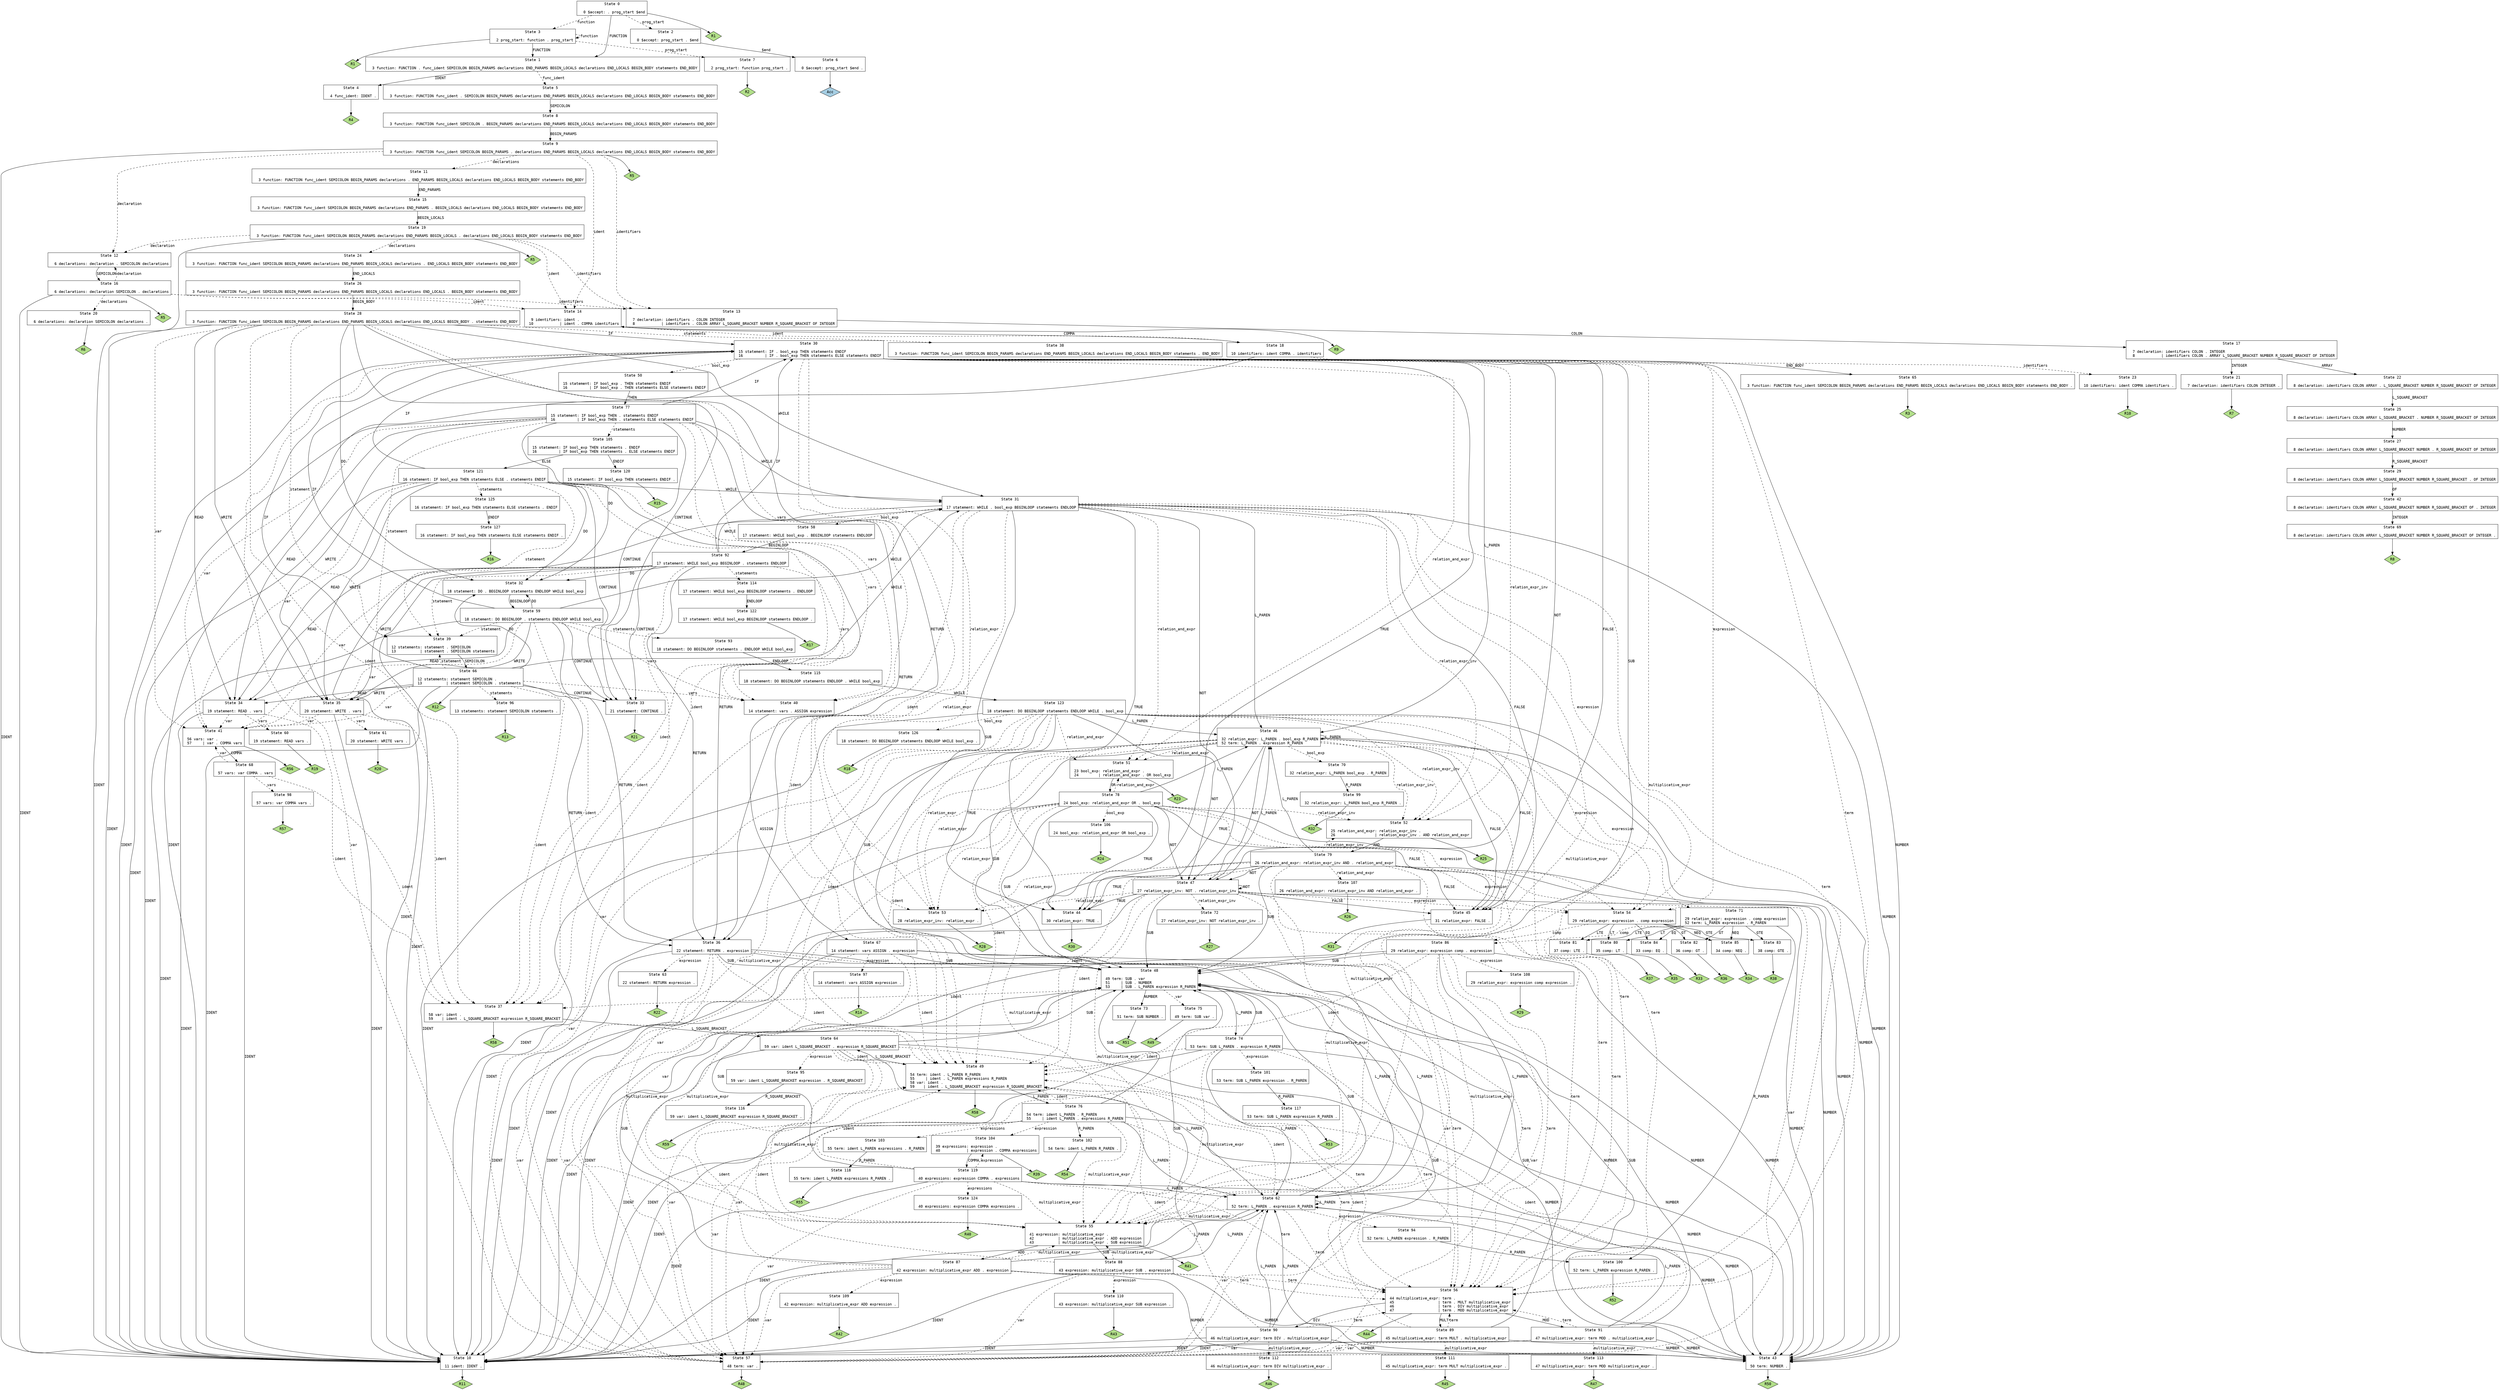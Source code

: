 // Generated by GNU Bison 3.0.4.
// Report bugs to <bug-bison@gnu.org>.
// Home page: <http://www.gnu.org/software/bison/>.

digraph "miniL.y"
{
  node [fontname = courier, shape = box, colorscheme = paired6]
  edge [fontname = courier]

  0 [label="State 0\n\l  0 $accept: . prog_start $end\l"]
  0 -> 1 [style=solid label="FUNCTION"]
  0 -> 2 [style=dashed label="prog_start"]
  0 -> 3 [style=dashed label="function"]
  0 -> "0R1" [style=solid]
 "0R1" [label="R1", fillcolor=3, shape=diamond, style=filled]
  1 [label="State 1\n\l  3 function: FUNCTION . func_ident SEMICOLON BEGIN_PARAMS declarations END_PARAMS BEGIN_LOCALS declarations END_LOCALS BEGIN_BODY statements END_BODY\l"]
  1 -> 4 [style=solid label="IDENT"]
  1 -> 5 [style=dashed label="func_ident"]
  2 [label="State 2\n\l  0 $accept: prog_start . $end\l"]
  2 -> 6 [style=solid label="$end"]
  3 [label="State 3\n\l  2 prog_start: function . prog_start\l"]
  3 -> 1 [style=solid label="FUNCTION"]
  3 -> 7 [style=dashed label="prog_start"]
  3 -> 3 [style=dashed label="function"]
  3 -> "3R1" [style=solid]
 "3R1" [label="R1", fillcolor=3, shape=diamond, style=filled]
  4 [label="State 4\n\l  4 func_ident: IDENT .\l"]
  4 -> "4R4" [style=solid]
 "4R4" [label="R4", fillcolor=3, shape=diamond, style=filled]
  5 [label="State 5\n\l  3 function: FUNCTION func_ident . SEMICOLON BEGIN_PARAMS declarations END_PARAMS BEGIN_LOCALS declarations END_LOCALS BEGIN_BODY statements END_BODY\l"]
  5 -> 8 [style=solid label="SEMICOLON"]
  6 [label="State 6\n\l  0 $accept: prog_start $end .\l"]
  6 -> "6R0" [style=solid]
 "6R0" [label="Acc", fillcolor=1, shape=diamond, style=filled]
  7 [label="State 7\n\l  2 prog_start: function prog_start .\l"]
  7 -> "7R2" [style=solid]
 "7R2" [label="R2", fillcolor=3, shape=diamond, style=filled]
  8 [label="State 8\n\l  3 function: FUNCTION func_ident SEMICOLON . BEGIN_PARAMS declarations END_PARAMS BEGIN_LOCALS declarations END_LOCALS BEGIN_BODY statements END_BODY\l"]
  8 -> 9 [style=solid label="BEGIN_PARAMS"]
  9 [label="State 9\n\l  3 function: FUNCTION func_ident SEMICOLON BEGIN_PARAMS . declarations END_PARAMS BEGIN_LOCALS declarations END_LOCALS BEGIN_BODY statements END_BODY\l"]
  9 -> 10 [style=solid label="IDENT"]
  9 -> 11 [style=dashed label="declarations"]
  9 -> 12 [style=dashed label="declaration"]
  9 -> 13 [style=dashed label="identifiers"]
  9 -> 14 [style=dashed label="ident"]
  9 -> "9R5" [style=solid]
 "9R5" [label="R5", fillcolor=3, shape=diamond, style=filled]
  10 [label="State 10\n\l 11 ident: IDENT .\l"]
  10 -> "10R11" [style=solid]
 "10R11" [label="R11", fillcolor=3, shape=diamond, style=filled]
  11 [label="State 11\n\l  3 function: FUNCTION func_ident SEMICOLON BEGIN_PARAMS declarations . END_PARAMS BEGIN_LOCALS declarations END_LOCALS BEGIN_BODY statements END_BODY\l"]
  11 -> 15 [style=solid label="END_PARAMS"]
  12 [label="State 12\n\l  6 declarations: declaration . SEMICOLON declarations\l"]
  12 -> 16 [style=solid label="SEMICOLON"]
  13 [label="State 13\n\l  7 declaration: identifiers . COLON INTEGER\l  8            | identifiers . COLON ARRAY L_SQUARE_BRACKET NUMBER R_SQUARE_BRACKET OF INTEGER\l"]
  13 -> 17 [style=solid label="COLON"]
  14 [label="State 14\n\l  9 identifiers: ident .\l 10            | ident . COMMA identifiers\l"]
  14 -> 18 [style=solid label="COMMA"]
  14 -> "14R9" [style=solid]
 "14R9" [label="R9", fillcolor=3, shape=diamond, style=filled]
  15 [label="State 15\n\l  3 function: FUNCTION func_ident SEMICOLON BEGIN_PARAMS declarations END_PARAMS . BEGIN_LOCALS declarations END_LOCALS BEGIN_BODY statements END_BODY\l"]
  15 -> 19 [style=solid label="BEGIN_LOCALS"]
  16 [label="State 16\n\l  6 declarations: declaration SEMICOLON . declarations\l"]
  16 -> 10 [style=solid label="IDENT"]
  16 -> 20 [style=dashed label="declarations"]
  16 -> 12 [style=dashed label="declaration"]
  16 -> 13 [style=dashed label="identifiers"]
  16 -> 14 [style=dashed label="ident"]
  16 -> "16R5" [style=solid]
 "16R5" [label="R5", fillcolor=3, shape=diamond, style=filled]
  17 [label="State 17\n\l  7 declaration: identifiers COLON . INTEGER\l  8            | identifiers COLON . ARRAY L_SQUARE_BRACKET NUMBER R_SQUARE_BRACKET OF INTEGER\l"]
  17 -> 21 [style=solid label="INTEGER"]
  17 -> 22 [style=solid label="ARRAY"]
  18 [label="State 18\n\l 10 identifiers: ident COMMA . identifiers\l"]
  18 -> 10 [style=solid label="IDENT"]
  18 -> 23 [style=dashed label="identifiers"]
  18 -> 14 [style=dashed label="ident"]
  19 [label="State 19\n\l  3 function: FUNCTION func_ident SEMICOLON BEGIN_PARAMS declarations END_PARAMS BEGIN_LOCALS . declarations END_LOCALS BEGIN_BODY statements END_BODY\l"]
  19 -> 10 [style=solid label="IDENT"]
  19 -> 24 [style=dashed label="declarations"]
  19 -> 12 [style=dashed label="declaration"]
  19 -> 13 [style=dashed label="identifiers"]
  19 -> 14 [style=dashed label="ident"]
  19 -> "19R5" [style=solid]
 "19R5" [label="R5", fillcolor=3, shape=diamond, style=filled]
  20 [label="State 20\n\l  6 declarations: declaration SEMICOLON declarations .\l"]
  20 -> "20R6" [style=solid]
 "20R6" [label="R6", fillcolor=3, shape=diamond, style=filled]
  21 [label="State 21\n\l  7 declaration: identifiers COLON INTEGER .\l"]
  21 -> "21R7" [style=solid]
 "21R7" [label="R7", fillcolor=3, shape=diamond, style=filled]
  22 [label="State 22\n\l  8 declaration: identifiers COLON ARRAY . L_SQUARE_BRACKET NUMBER R_SQUARE_BRACKET OF INTEGER\l"]
  22 -> 25 [style=solid label="L_SQUARE_BRACKET"]
  23 [label="State 23\n\l 10 identifiers: ident COMMA identifiers .\l"]
  23 -> "23R10" [style=solid]
 "23R10" [label="R10", fillcolor=3, shape=diamond, style=filled]
  24 [label="State 24\n\l  3 function: FUNCTION func_ident SEMICOLON BEGIN_PARAMS declarations END_PARAMS BEGIN_LOCALS declarations . END_LOCALS BEGIN_BODY statements END_BODY\l"]
  24 -> 26 [style=solid label="END_LOCALS"]
  25 [label="State 25\n\l  8 declaration: identifiers COLON ARRAY L_SQUARE_BRACKET . NUMBER R_SQUARE_BRACKET OF INTEGER\l"]
  25 -> 27 [style=solid label="NUMBER"]
  26 [label="State 26\n\l  3 function: FUNCTION func_ident SEMICOLON BEGIN_PARAMS declarations END_PARAMS BEGIN_LOCALS declarations END_LOCALS . BEGIN_BODY statements END_BODY\l"]
  26 -> 28 [style=solid label="BEGIN_BODY"]
  27 [label="State 27\n\l  8 declaration: identifiers COLON ARRAY L_SQUARE_BRACKET NUMBER . R_SQUARE_BRACKET OF INTEGER\l"]
  27 -> 29 [style=solid label="R_SQUARE_BRACKET"]
  28 [label="State 28\n\l  3 function: FUNCTION func_ident SEMICOLON BEGIN_PARAMS declarations END_PARAMS BEGIN_LOCALS declarations END_LOCALS BEGIN_BODY . statements END_BODY\l"]
  28 -> 10 [style=solid label="IDENT"]
  28 -> 30 [style=solid label="IF"]
  28 -> 31 [style=solid label="WHILE"]
  28 -> 32 [style=solid label="DO"]
  28 -> 33 [style=solid label="CONTINUE"]
  28 -> 34 [style=solid label="READ"]
  28 -> 35 [style=solid label="WRITE"]
  28 -> 36 [style=solid label="RETURN"]
  28 -> 37 [style=dashed label="ident"]
  28 -> 38 [style=dashed label="statements"]
  28 -> 39 [style=dashed label="statement"]
  28 -> 40 [style=dashed label="vars"]
  28 -> 41 [style=dashed label="var"]
  29 [label="State 29\n\l  8 declaration: identifiers COLON ARRAY L_SQUARE_BRACKET NUMBER R_SQUARE_BRACKET . OF INTEGER\l"]
  29 -> 42 [style=solid label="OF"]
  30 [label="State 30\n\l 15 statement: IF . bool_exp THEN statements ENDIF\l 16          | IF . bool_exp THEN statements ELSE statements ENDIF\l"]
  30 -> 43 [style=solid label="NUMBER"]
  30 -> 10 [style=solid label="IDENT"]
  30 -> 44 [style=solid label="TRUE"]
  30 -> 45 [style=solid label="FALSE"]
  30 -> 46 [style=solid label="L_PAREN"]
  30 -> 47 [style=solid label="NOT"]
  30 -> 48 [style=solid label="SUB"]
  30 -> 49 [style=dashed label="ident"]
  30 -> 50 [style=dashed label="bool_exp"]
  30 -> 51 [style=dashed label="relation_and_expr"]
  30 -> 52 [style=dashed label="relation_expr_inv"]
  30 -> 53 [style=dashed label="relation_expr"]
  30 -> 54 [style=dashed label="expression"]
  30 -> 55 [style=dashed label="multiplicative_expr"]
  30 -> 56 [style=dashed label="term"]
  30 -> 57 [style=dashed label="var"]
  31 [label="State 31\n\l 17 statement: WHILE . bool_exp BEGINLOOP statements ENDLOOP\l"]
  31 -> 43 [style=solid label="NUMBER"]
  31 -> 10 [style=solid label="IDENT"]
  31 -> 44 [style=solid label="TRUE"]
  31 -> 45 [style=solid label="FALSE"]
  31 -> 46 [style=solid label="L_PAREN"]
  31 -> 47 [style=solid label="NOT"]
  31 -> 48 [style=solid label="SUB"]
  31 -> 49 [style=dashed label="ident"]
  31 -> 58 [style=dashed label="bool_exp"]
  31 -> 51 [style=dashed label="relation_and_expr"]
  31 -> 52 [style=dashed label="relation_expr_inv"]
  31 -> 53 [style=dashed label="relation_expr"]
  31 -> 54 [style=dashed label="expression"]
  31 -> 55 [style=dashed label="multiplicative_expr"]
  31 -> 56 [style=dashed label="term"]
  31 -> 57 [style=dashed label="var"]
  32 [label="State 32\n\l 18 statement: DO . BEGINLOOP statements ENDLOOP WHILE bool_exp\l"]
  32 -> 59 [style=solid label="BEGINLOOP"]
  33 [label="State 33\n\l 21 statement: CONTINUE .\l"]
  33 -> "33R21" [style=solid]
 "33R21" [label="R21", fillcolor=3, shape=diamond, style=filled]
  34 [label="State 34\n\l 19 statement: READ . vars\l"]
  34 -> 10 [style=solid label="IDENT"]
  34 -> 37 [style=dashed label="ident"]
  34 -> 60 [style=dashed label="vars"]
  34 -> 41 [style=dashed label="var"]
  35 [label="State 35\n\l 20 statement: WRITE . vars\l"]
  35 -> 10 [style=solid label="IDENT"]
  35 -> 37 [style=dashed label="ident"]
  35 -> 61 [style=dashed label="vars"]
  35 -> 41 [style=dashed label="var"]
  36 [label="State 36\n\l 22 statement: RETURN . expression\l"]
  36 -> 43 [style=solid label="NUMBER"]
  36 -> 10 [style=solid label="IDENT"]
  36 -> 62 [style=solid label="L_PAREN"]
  36 -> 48 [style=solid label="SUB"]
  36 -> 49 [style=dashed label="ident"]
  36 -> 63 [style=dashed label="expression"]
  36 -> 55 [style=dashed label="multiplicative_expr"]
  36 -> 56 [style=dashed label="term"]
  36 -> 57 [style=dashed label="var"]
  37 [label="State 37\n\l 58 var: ident .\l 59    | ident . L_SQUARE_BRACKET expression R_SQUARE_BRACKET\l"]
  37 -> 64 [style=solid label="L_SQUARE_BRACKET"]
  37 -> "37R58" [style=solid]
 "37R58" [label="R58", fillcolor=3, shape=diamond, style=filled]
  38 [label="State 38\n\l  3 function: FUNCTION func_ident SEMICOLON BEGIN_PARAMS declarations END_PARAMS BEGIN_LOCALS declarations END_LOCALS BEGIN_BODY statements . END_BODY\l"]
  38 -> 65 [style=solid label="END_BODY"]
  39 [label="State 39\n\l 12 statements: statement . SEMICOLON\l 13           | statement . SEMICOLON statements\l"]
  39 -> 66 [style=solid label="SEMICOLON"]
  40 [label="State 40\n\l 14 statement: vars . ASSIGN expression\l"]
  40 -> 67 [style=solid label="ASSIGN"]
  41 [label="State 41\n\l 56 vars: var .\l 57     | var . COMMA vars\l"]
  41 -> 68 [style=solid label="COMMA"]
  41 -> "41R56" [style=solid]
 "41R56" [label="R56", fillcolor=3, shape=diamond, style=filled]
  42 [label="State 42\n\l  8 declaration: identifiers COLON ARRAY L_SQUARE_BRACKET NUMBER R_SQUARE_BRACKET OF . INTEGER\l"]
  42 -> 69 [style=solid label="INTEGER"]
  43 [label="State 43\n\l 50 term: NUMBER .\l"]
  43 -> "43R50" [style=solid]
 "43R50" [label="R50", fillcolor=3, shape=diamond, style=filled]
  44 [label="State 44\n\l 30 relation_expr: TRUE .\l"]
  44 -> "44R30" [style=solid]
 "44R30" [label="R30", fillcolor=3, shape=diamond, style=filled]
  45 [label="State 45\n\l 31 relation_expr: FALSE .\l"]
  45 -> "45R31" [style=solid]
 "45R31" [label="R31", fillcolor=3, shape=diamond, style=filled]
  46 [label="State 46\n\l 32 relation_expr: L_PAREN . bool_exp R_PAREN\l 52 term: L_PAREN . expression R_PAREN\l"]
  46 -> 43 [style=solid label="NUMBER"]
  46 -> 10 [style=solid label="IDENT"]
  46 -> 44 [style=solid label="TRUE"]
  46 -> 45 [style=solid label="FALSE"]
  46 -> 46 [style=solid label="L_PAREN"]
  46 -> 47 [style=solid label="NOT"]
  46 -> 48 [style=solid label="SUB"]
  46 -> 49 [style=dashed label="ident"]
  46 -> 70 [style=dashed label="bool_exp"]
  46 -> 51 [style=dashed label="relation_and_expr"]
  46 -> 52 [style=dashed label="relation_expr_inv"]
  46 -> 53 [style=dashed label="relation_expr"]
  46 -> 71 [style=dashed label="expression"]
  46 -> 55 [style=dashed label="multiplicative_expr"]
  46 -> 56 [style=dashed label="term"]
  46 -> 57 [style=dashed label="var"]
  47 [label="State 47\n\l 27 relation_expr_inv: NOT . relation_expr_inv\l"]
  47 -> 43 [style=solid label="NUMBER"]
  47 -> 10 [style=solid label="IDENT"]
  47 -> 44 [style=solid label="TRUE"]
  47 -> 45 [style=solid label="FALSE"]
  47 -> 46 [style=solid label="L_PAREN"]
  47 -> 47 [style=solid label="NOT"]
  47 -> 48 [style=solid label="SUB"]
  47 -> 49 [style=dashed label="ident"]
  47 -> 72 [style=dashed label="relation_expr_inv"]
  47 -> 53 [style=dashed label="relation_expr"]
  47 -> 54 [style=dashed label="expression"]
  47 -> 55 [style=dashed label="multiplicative_expr"]
  47 -> 56 [style=dashed label="term"]
  47 -> 57 [style=dashed label="var"]
  48 [label="State 48\n\l 49 term: SUB . var\l 51     | SUB . NUMBER\l 53     | SUB . L_PAREN expression R_PAREN\l"]
  48 -> 73 [style=solid label="NUMBER"]
  48 -> 10 [style=solid label="IDENT"]
  48 -> 74 [style=solid label="L_PAREN"]
  48 -> 37 [style=dashed label="ident"]
  48 -> 75 [style=dashed label="var"]
  49 [label="State 49\n\l 54 term: ident . L_PAREN R_PAREN\l 55     | ident . L_PAREN expressions R_PAREN\l 58 var: ident .\l 59    | ident . L_SQUARE_BRACKET expression R_SQUARE_BRACKET\l"]
  49 -> 76 [style=solid label="L_PAREN"]
  49 -> 64 [style=solid label="L_SQUARE_BRACKET"]
  49 -> "49R58" [style=solid]
 "49R58" [label="R58", fillcolor=3, shape=diamond, style=filled]
  50 [label="State 50\n\l 15 statement: IF bool_exp . THEN statements ENDIF\l 16          | IF bool_exp . THEN statements ELSE statements ENDIF\l"]
  50 -> 77 [style=solid label="THEN"]
  51 [label="State 51\n\l 23 bool_exp: relation_and_expr .\l 24         | relation_and_expr . OR bool_exp\l"]
  51 -> 78 [style=solid label="OR"]
  51 -> "51R23" [style=solid]
 "51R23" [label="R23", fillcolor=3, shape=diamond, style=filled]
  52 [label="State 52\n\l 25 relation_and_expr: relation_expr_inv .\l 26                  | relation_expr_inv . AND relation_and_expr\l"]
  52 -> 79 [style=solid label="AND"]
  52 -> "52R25" [style=solid]
 "52R25" [label="R25", fillcolor=3, shape=diamond, style=filled]
  53 [label="State 53\n\l 28 relation_expr_inv: relation_expr .\l"]
  53 -> "53R28" [style=solid]
 "53R28" [label="R28", fillcolor=3, shape=diamond, style=filled]
  54 [label="State 54\n\l 29 relation_expr: expression . comp expression\l"]
  54 -> 80 [style=solid label="LT"]
  54 -> 81 [style=solid label="LTE"]
  54 -> 82 [style=solid label="GT"]
  54 -> 83 [style=solid label="GTE"]
  54 -> 84 [style=solid label="EQ"]
  54 -> 85 [style=solid label="NEQ"]
  54 -> 86 [style=dashed label="comp"]
  55 [label="State 55\n\l 41 expression: multiplicative_expr .\l 42           | multiplicative_expr . ADD expression\l 43           | multiplicative_expr . SUB expression\l"]
  55 -> 87 [style=solid label="ADD"]
  55 -> 88 [style=solid label="SUB"]
  55 -> "55R41" [style=solid]
 "55R41" [label="R41", fillcolor=3, shape=diamond, style=filled]
  56 [label="State 56\n\l 44 multiplicative_expr: term .\l 45                    | term . MULT multiplicative_expr\l 46                    | term . DIV multiplicative_expr\l 47                    | term . MOD multiplicative_expr\l"]
  56 -> 89 [style=solid label="MULT"]
  56 -> 90 [style=solid label="DIV"]
  56 -> 91 [style=solid label="MOD"]
  56 -> "56R44" [style=solid]
 "56R44" [label="R44", fillcolor=3, shape=diamond, style=filled]
  57 [label="State 57\n\l 48 term: var .\l"]
  57 -> "57R48" [style=solid]
 "57R48" [label="R48", fillcolor=3, shape=diamond, style=filled]
  58 [label="State 58\n\l 17 statement: WHILE bool_exp . BEGINLOOP statements ENDLOOP\l"]
  58 -> 92 [style=solid label="BEGINLOOP"]
  59 [label="State 59\n\l 18 statement: DO BEGINLOOP . statements ENDLOOP WHILE bool_exp\l"]
  59 -> 10 [style=solid label="IDENT"]
  59 -> 30 [style=solid label="IF"]
  59 -> 31 [style=solid label="WHILE"]
  59 -> 32 [style=solid label="DO"]
  59 -> 33 [style=solid label="CONTINUE"]
  59 -> 34 [style=solid label="READ"]
  59 -> 35 [style=solid label="WRITE"]
  59 -> 36 [style=solid label="RETURN"]
  59 -> 37 [style=dashed label="ident"]
  59 -> 93 [style=dashed label="statements"]
  59 -> 39 [style=dashed label="statement"]
  59 -> 40 [style=dashed label="vars"]
  59 -> 41 [style=dashed label="var"]
  60 [label="State 60\n\l 19 statement: READ vars .\l"]
  60 -> "60R19" [style=solid]
 "60R19" [label="R19", fillcolor=3, shape=diamond, style=filled]
  61 [label="State 61\n\l 20 statement: WRITE vars .\l"]
  61 -> "61R20" [style=solid]
 "61R20" [label="R20", fillcolor=3, shape=diamond, style=filled]
  62 [label="State 62\n\l 52 term: L_PAREN . expression R_PAREN\l"]
  62 -> 43 [style=solid label="NUMBER"]
  62 -> 10 [style=solid label="IDENT"]
  62 -> 62 [style=solid label="L_PAREN"]
  62 -> 48 [style=solid label="SUB"]
  62 -> 49 [style=dashed label="ident"]
  62 -> 94 [style=dashed label="expression"]
  62 -> 55 [style=dashed label="multiplicative_expr"]
  62 -> 56 [style=dashed label="term"]
  62 -> 57 [style=dashed label="var"]
  63 [label="State 63\n\l 22 statement: RETURN expression .\l"]
  63 -> "63R22" [style=solid]
 "63R22" [label="R22", fillcolor=3, shape=diamond, style=filled]
  64 [label="State 64\n\l 59 var: ident L_SQUARE_BRACKET . expression R_SQUARE_BRACKET\l"]
  64 -> 43 [style=solid label="NUMBER"]
  64 -> 10 [style=solid label="IDENT"]
  64 -> 62 [style=solid label="L_PAREN"]
  64 -> 48 [style=solid label="SUB"]
  64 -> 49 [style=dashed label="ident"]
  64 -> 95 [style=dashed label="expression"]
  64 -> 55 [style=dashed label="multiplicative_expr"]
  64 -> 56 [style=dashed label="term"]
  64 -> 57 [style=dashed label="var"]
  65 [label="State 65\n\l  3 function: FUNCTION func_ident SEMICOLON BEGIN_PARAMS declarations END_PARAMS BEGIN_LOCALS declarations END_LOCALS BEGIN_BODY statements END_BODY .\l"]
  65 -> "65R3" [style=solid]
 "65R3" [label="R3", fillcolor=3, shape=diamond, style=filled]
  66 [label="State 66\n\l 12 statements: statement SEMICOLON .\l 13           | statement SEMICOLON . statements\l"]
  66 -> 10 [style=solid label="IDENT"]
  66 -> 30 [style=solid label="IF"]
  66 -> 31 [style=solid label="WHILE"]
  66 -> 32 [style=solid label="DO"]
  66 -> 33 [style=solid label="CONTINUE"]
  66 -> 34 [style=solid label="READ"]
  66 -> 35 [style=solid label="WRITE"]
  66 -> 36 [style=solid label="RETURN"]
  66 -> 37 [style=dashed label="ident"]
  66 -> 96 [style=dashed label="statements"]
  66 -> 39 [style=dashed label="statement"]
  66 -> 40 [style=dashed label="vars"]
  66 -> 41 [style=dashed label="var"]
  66 -> "66R12" [style=solid]
 "66R12" [label="R12", fillcolor=3, shape=diamond, style=filled]
  67 [label="State 67\n\l 14 statement: vars ASSIGN . expression\l"]
  67 -> 43 [style=solid label="NUMBER"]
  67 -> 10 [style=solid label="IDENT"]
  67 -> 62 [style=solid label="L_PAREN"]
  67 -> 48 [style=solid label="SUB"]
  67 -> 49 [style=dashed label="ident"]
  67 -> 97 [style=dashed label="expression"]
  67 -> 55 [style=dashed label="multiplicative_expr"]
  67 -> 56 [style=dashed label="term"]
  67 -> 57 [style=dashed label="var"]
  68 [label="State 68\n\l 57 vars: var COMMA . vars\l"]
  68 -> 10 [style=solid label="IDENT"]
  68 -> 37 [style=dashed label="ident"]
  68 -> 98 [style=dashed label="vars"]
  68 -> 41 [style=dashed label="var"]
  69 [label="State 69\n\l  8 declaration: identifiers COLON ARRAY L_SQUARE_BRACKET NUMBER R_SQUARE_BRACKET OF INTEGER .\l"]
  69 -> "69R8" [style=solid]
 "69R8" [label="R8", fillcolor=3, shape=diamond, style=filled]
  70 [label="State 70\n\l 32 relation_expr: L_PAREN bool_exp . R_PAREN\l"]
  70 -> 99 [style=solid label="R_PAREN"]
  71 [label="State 71\n\l 29 relation_expr: expression . comp expression\l 52 term: L_PAREN expression . R_PAREN\l"]
  71 -> 100 [style=solid label="R_PAREN"]
  71 -> 80 [style=solid label="LT"]
  71 -> 81 [style=solid label="LTE"]
  71 -> 82 [style=solid label="GT"]
  71 -> 83 [style=solid label="GTE"]
  71 -> 84 [style=solid label="EQ"]
  71 -> 85 [style=solid label="NEQ"]
  71 -> 86 [style=dashed label="comp"]
  72 [label="State 72\n\l 27 relation_expr_inv: NOT relation_expr_inv .\l"]
  72 -> "72R27" [style=solid]
 "72R27" [label="R27", fillcolor=3, shape=diamond, style=filled]
  73 [label="State 73\n\l 51 term: SUB NUMBER .\l"]
  73 -> "73R51" [style=solid]
 "73R51" [label="R51", fillcolor=3, shape=diamond, style=filled]
  74 [label="State 74\n\l 53 term: SUB L_PAREN . expression R_PAREN\l"]
  74 -> 43 [style=solid label="NUMBER"]
  74 -> 10 [style=solid label="IDENT"]
  74 -> 62 [style=solid label="L_PAREN"]
  74 -> 48 [style=solid label="SUB"]
  74 -> 49 [style=dashed label="ident"]
  74 -> 101 [style=dashed label="expression"]
  74 -> 55 [style=dashed label="multiplicative_expr"]
  74 -> 56 [style=dashed label="term"]
  74 -> 57 [style=dashed label="var"]
  75 [label="State 75\n\l 49 term: SUB var .\l"]
  75 -> "75R49" [style=solid]
 "75R49" [label="R49", fillcolor=3, shape=diamond, style=filled]
  76 [label="State 76\n\l 54 term: ident L_PAREN . R_PAREN\l 55     | ident L_PAREN . expressions R_PAREN\l"]
  76 -> 43 [style=solid label="NUMBER"]
  76 -> 10 [style=solid label="IDENT"]
  76 -> 62 [style=solid label="L_PAREN"]
  76 -> 102 [style=solid label="R_PAREN"]
  76 -> 48 [style=solid label="SUB"]
  76 -> 49 [style=dashed label="ident"]
  76 -> 103 [style=dashed label="expressions"]
  76 -> 104 [style=dashed label="expression"]
  76 -> 55 [style=dashed label="multiplicative_expr"]
  76 -> 56 [style=dashed label="term"]
  76 -> 57 [style=dashed label="var"]
  77 [label="State 77\n\l 15 statement: IF bool_exp THEN . statements ENDIF\l 16          | IF bool_exp THEN . statements ELSE statements ENDIF\l"]
  77 -> 10 [style=solid label="IDENT"]
  77 -> 30 [style=solid label="IF"]
  77 -> 31 [style=solid label="WHILE"]
  77 -> 32 [style=solid label="DO"]
  77 -> 33 [style=solid label="CONTINUE"]
  77 -> 34 [style=solid label="READ"]
  77 -> 35 [style=solid label="WRITE"]
  77 -> 36 [style=solid label="RETURN"]
  77 -> 37 [style=dashed label="ident"]
  77 -> 105 [style=dashed label="statements"]
  77 -> 39 [style=dashed label="statement"]
  77 -> 40 [style=dashed label="vars"]
  77 -> 41 [style=dashed label="var"]
  78 [label="State 78\n\l 24 bool_exp: relation_and_expr OR . bool_exp\l"]
  78 -> 43 [style=solid label="NUMBER"]
  78 -> 10 [style=solid label="IDENT"]
  78 -> 44 [style=solid label="TRUE"]
  78 -> 45 [style=solid label="FALSE"]
  78 -> 46 [style=solid label="L_PAREN"]
  78 -> 47 [style=solid label="NOT"]
  78 -> 48 [style=solid label="SUB"]
  78 -> 49 [style=dashed label="ident"]
  78 -> 106 [style=dashed label="bool_exp"]
  78 -> 51 [style=dashed label="relation_and_expr"]
  78 -> 52 [style=dashed label="relation_expr_inv"]
  78 -> 53 [style=dashed label="relation_expr"]
  78 -> 54 [style=dashed label="expression"]
  78 -> 55 [style=dashed label="multiplicative_expr"]
  78 -> 56 [style=dashed label="term"]
  78 -> 57 [style=dashed label="var"]
  79 [label="State 79\n\l 26 relation_and_expr: relation_expr_inv AND . relation_and_expr\l"]
  79 -> 43 [style=solid label="NUMBER"]
  79 -> 10 [style=solid label="IDENT"]
  79 -> 44 [style=solid label="TRUE"]
  79 -> 45 [style=solid label="FALSE"]
  79 -> 46 [style=solid label="L_PAREN"]
  79 -> 47 [style=solid label="NOT"]
  79 -> 48 [style=solid label="SUB"]
  79 -> 49 [style=dashed label="ident"]
  79 -> 107 [style=dashed label="relation_and_expr"]
  79 -> 52 [style=dashed label="relation_expr_inv"]
  79 -> 53 [style=dashed label="relation_expr"]
  79 -> 54 [style=dashed label="expression"]
  79 -> 55 [style=dashed label="multiplicative_expr"]
  79 -> 56 [style=dashed label="term"]
  79 -> 57 [style=dashed label="var"]
  80 [label="State 80\n\l 35 comp: LT .\l"]
  80 -> "80R35" [style=solid]
 "80R35" [label="R35", fillcolor=3, shape=diamond, style=filled]
  81 [label="State 81\n\l 37 comp: LTE .\l"]
  81 -> "81R37" [style=solid]
 "81R37" [label="R37", fillcolor=3, shape=diamond, style=filled]
  82 [label="State 82\n\l 36 comp: GT .\l"]
  82 -> "82R36" [style=solid]
 "82R36" [label="R36", fillcolor=3, shape=diamond, style=filled]
  83 [label="State 83\n\l 38 comp: GTE .\l"]
  83 -> "83R38" [style=solid]
 "83R38" [label="R38", fillcolor=3, shape=diamond, style=filled]
  84 [label="State 84\n\l 33 comp: EQ .\l"]
  84 -> "84R33" [style=solid]
 "84R33" [label="R33", fillcolor=3, shape=diamond, style=filled]
  85 [label="State 85\n\l 34 comp: NEQ .\l"]
  85 -> "85R34" [style=solid]
 "85R34" [label="R34", fillcolor=3, shape=diamond, style=filled]
  86 [label="State 86\n\l 29 relation_expr: expression comp . expression\l"]
  86 -> 43 [style=solid label="NUMBER"]
  86 -> 10 [style=solid label="IDENT"]
  86 -> 62 [style=solid label="L_PAREN"]
  86 -> 48 [style=solid label="SUB"]
  86 -> 49 [style=dashed label="ident"]
  86 -> 108 [style=dashed label="expression"]
  86 -> 55 [style=dashed label="multiplicative_expr"]
  86 -> 56 [style=dashed label="term"]
  86 -> 57 [style=dashed label="var"]
  87 [label="State 87\n\l 42 expression: multiplicative_expr ADD . expression\l"]
  87 -> 43 [style=solid label="NUMBER"]
  87 -> 10 [style=solid label="IDENT"]
  87 -> 62 [style=solid label="L_PAREN"]
  87 -> 48 [style=solid label="SUB"]
  87 -> 49 [style=dashed label="ident"]
  87 -> 109 [style=dashed label="expression"]
  87 -> 55 [style=dashed label="multiplicative_expr"]
  87 -> 56 [style=dashed label="term"]
  87 -> 57 [style=dashed label="var"]
  88 [label="State 88\n\l 43 expression: multiplicative_expr SUB . expression\l"]
  88 -> 43 [style=solid label="NUMBER"]
  88 -> 10 [style=solid label="IDENT"]
  88 -> 62 [style=solid label="L_PAREN"]
  88 -> 48 [style=solid label="SUB"]
  88 -> 49 [style=dashed label="ident"]
  88 -> 110 [style=dashed label="expression"]
  88 -> 55 [style=dashed label="multiplicative_expr"]
  88 -> 56 [style=dashed label="term"]
  88 -> 57 [style=dashed label="var"]
  89 [label="State 89\n\l 45 multiplicative_expr: term MULT . multiplicative_expr\l"]
  89 -> 43 [style=solid label="NUMBER"]
  89 -> 10 [style=solid label="IDENT"]
  89 -> 62 [style=solid label="L_PAREN"]
  89 -> 48 [style=solid label="SUB"]
  89 -> 49 [style=dashed label="ident"]
  89 -> 111 [style=dashed label="multiplicative_expr"]
  89 -> 56 [style=dashed label="term"]
  89 -> 57 [style=dashed label="var"]
  90 [label="State 90\n\l 46 multiplicative_expr: term DIV . multiplicative_expr\l"]
  90 -> 43 [style=solid label="NUMBER"]
  90 -> 10 [style=solid label="IDENT"]
  90 -> 62 [style=solid label="L_PAREN"]
  90 -> 48 [style=solid label="SUB"]
  90 -> 49 [style=dashed label="ident"]
  90 -> 112 [style=dashed label="multiplicative_expr"]
  90 -> 56 [style=dashed label="term"]
  90 -> 57 [style=dashed label="var"]
  91 [label="State 91\n\l 47 multiplicative_expr: term MOD . multiplicative_expr\l"]
  91 -> 43 [style=solid label="NUMBER"]
  91 -> 10 [style=solid label="IDENT"]
  91 -> 62 [style=solid label="L_PAREN"]
  91 -> 48 [style=solid label="SUB"]
  91 -> 49 [style=dashed label="ident"]
  91 -> 113 [style=dashed label="multiplicative_expr"]
  91 -> 56 [style=dashed label="term"]
  91 -> 57 [style=dashed label="var"]
  92 [label="State 92\n\l 17 statement: WHILE bool_exp BEGINLOOP . statements ENDLOOP\l"]
  92 -> 10 [style=solid label="IDENT"]
  92 -> 30 [style=solid label="IF"]
  92 -> 31 [style=solid label="WHILE"]
  92 -> 32 [style=solid label="DO"]
  92 -> 33 [style=solid label="CONTINUE"]
  92 -> 34 [style=solid label="READ"]
  92 -> 35 [style=solid label="WRITE"]
  92 -> 36 [style=solid label="RETURN"]
  92 -> 37 [style=dashed label="ident"]
  92 -> 114 [style=dashed label="statements"]
  92 -> 39 [style=dashed label="statement"]
  92 -> 40 [style=dashed label="vars"]
  92 -> 41 [style=dashed label="var"]
  93 [label="State 93\n\l 18 statement: DO BEGINLOOP statements . ENDLOOP WHILE bool_exp\l"]
  93 -> 115 [style=solid label="ENDLOOP"]
  94 [label="State 94\n\l 52 term: L_PAREN expression . R_PAREN\l"]
  94 -> 100 [style=solid label="R_PAREN"]
  95 [label="State 95\n\l 59 var: ident L_SQUARE_BRACKET expression . R_SQUARE_BRACKET\l"]
  95 -> 116 [style=solid label="R_SQUARE_BRACKET"]
  96 [label="State 96\n\l 13 statements: statement SEMICOLON statements .\l"]
  96 -> "96R13" [style=solid]
 "96R13" [label="R13", fillcolor=3, shape=diamond, style=filled]
  97 [label="State 97\n\l 14 statement: vars ASSIGN expression .\l"]
  97 -> "97R14" [style=solid]
 "97R14" [label="R14", fillcolor=3, shape=diamond, style=filled]
  98 [label="State 98\n\l 57 vars: var COMMA vars .\l"]
  98 -> "98R57" [style=solid]
 "98R57" [label="R57", fillcolor=3, shape=diamond, style=filled]
  99 [label="State 99\n\l 32 relation_expr: L_PAREN bool_exp R_PAREN .\l"]
  99 -> "99R32" [style=solid]
 "99R32" [label="R32", fillcolor=3, shape=diamond, style=filled]
  100 [label="State 100\n\l 52 term: L_PAREN expression R_PAREN .\l"]
  100 -> "100R52" [style=solid]
 "100R52" [label="R52", fillcolor=3, shape=diamond, style=filled]
  101 [label="State 101\n\l 53 term: SUB L_PAREN expression . R_PAREN\l"]
  101 -> 117 [style=solid label="R_PAREN"]
  102 [label="State 102\n\l 54 term: ident L_PAREN R_PAREN .\l"]
  102 -> "102R54" [style=solid]
 "102R54" [label="R54", fillcolor=3, shape=diamond, style=filled]
  103 [label="State 103\n\l 55 term: ident L_PAREN expressions . R_PAREN\l"]
  103 -> 118 [style=solid label="R_PAREN"]
  104 [label="State 104\n\l 39 expressions: expression .\l 40            | expression . COMMA expressions\l"]
  104 -> 119 [style=solid label="COMMA"]
  104 -> "104R39" [style=solid]
 "104R39" [label="R39", fillcolor=3, shape=diamond, style=filled]
  105 [label="State 105\n\l 15 statement: IF bool_exp THEN statements . ENDIF\l 16          | IF bool_exp THEN statements . ELSE statements ENDIF\l"]
  105 -> 120 [style=solid label="ENDIF"]
  105 -> 121 [style=solid label="ELSE"]
  106 [label="State 106\n\l 24 bool_exp: relation_and_expr OR bool_exp .\l"]
  106 -> "106R24" [style=solid]
 "106R24" [label="R24", fillcolor=3, shape=diamond, style=filled]
  107 [label="State 107\n\l 26 relation_and_expr: relation_expr_inv AND relation_and_expr .\l"]
  107 -> "107R26" [style=solid]
 "107R26" [label="R26", fillcolor=3, shape=diamond, style=filled]
  108 [label="State 108\n\l 29 relation_expr: expression comp expression .\l"]
  108 -> "108R29" [style=solid]
 "108R29" [label="R29", fillcolor=3, shape=diamond, style=filled]
  109 [label="State 109\n\l 42 expression: multiplicative_expr ADD expression .\l"]
  109 -> "109R42" [style=solid]
 "109R42" [label="R42", fillcolor=3, shape=diamond, style=filled]
  110 [label="State 110\n\l 43 expression: multiplicative_expr SUB expression .\l"]
  110 -> "110R43" [style=solid]
 "110R43" [label="R43", fillcolor=3, shape=diamond, style=filled]
  111 [label="State 111\n\l 45 multiplicative_expr: term MULT multiplicative_expr .\l"]
  111 -> "111R45" [style=solid]
 "111R45" [label="R45", fillcolor=3, shape=diamond, style=filled]
  112 [label="State 112\n\l 46 multiplicative_expr: term DIV multiplicative_expr .\l"]
  112 -> "112R46" [style=solid]
 "112R46" [label="R46", fillcolor=3, shape=diamond, style=filled]
  113 [label="State 113\n\l 47 multiplicative_expr: term MOD multiplicative_expr .\l"]
  113 -> "113R47" [style=solid]
 "113R47" [label="R47", fillcolor=3, shape=diamond, style=filled]
  114 [label="State 114\n\l 17 statement: WHILE bool_exp BEGINLOOP statements . ENDLOOP\l"]
  114 -> 122 [style=solid label="ENDLOOP"]
  115 [label="State 115\n\l 18 statement: DO BEGINLOOP statements ENDLOOP . WHILE bool_exp\l"]
  115 -> 123 [style=solid label="WHILE"]
  116 [label="State 116\n\l 59 var: ident L_SQUARE_BRACKET expression R_SQUARE_BRACKET .\l"]
  116 -> "116R59" [style=solid]
 "116R59" [label="R59", fillcolor=3, shape=diamond, style=filled]
  117 [label="State 117\n\l 53 term: SUB L_PAREN expression R_PAREN .\l"]
  117 -> "117R53" [style=solid]
 "117R53" [label="R53", fillcolor=3, shape=diamond, style=filled]
  118 [label="State 118\n\l 55 term: ident L_PAREN expressions R_PAREN .\l"]
  118 -> "118R55" [style=solid]
 "118R55" [label="R55", fillcolor=3, shape=diamond, style=filled]
  119 [label="State 119\n\l 40 expressions: expression COMMA . expressions\l"]
  119 -> 43 [style=solid label="NUMBER"]
  119 -> 10 [style=solid label="IDENT"]
  119 -> 62 [style=solid label="L_PAREN"]
  119 -> 48 [style=solid label="SUB"]
  119 -> 49 [style=dashed label="ident"]
  119 -> 124 [style=dashed label="expressions"]
  119 -> 104 [style=dashed label="expression"]
  119 -> 55 [style=dashed label="multiplicative_expr"]
  119 -> 56 [style=dashed label="term"]
  119 -> 57 [style=dashed label="var"]
  120 [label="State 120\n\l 15 statement: IF bool_exp THEN statements ENDIF .\l"]
  120 -> "120R15" [style=solid]
 "120R15" [label="R15", fillcolor=3, shape=diamond, style=filled]
  121 [label="State 121\n\l 16 statement: IF bool_exp THEN statements ELSE . statements ENDIF\l"]
  121 -> 10 [style=solid label="IDENT"]
  121 -> 30 [style=solid label="IF"]
  121 -> 31 [style=solid label="WHILE"]
  121 -> 32 [style=solid label="DO"]
  121 -> 33 [style=solid label="CONTINUE"]
  121 -> 34 [style=solid label="READ"]
  121 -> 35 [style=solid label="WRITE"]
  121 -> 36 [style=solid label="RETURN"]
  121 -> 37 [style=dashed label="ident"]
  121 -> 125 [style=dashed label="statements"]
  121 -> 39 [style=dashed label="statement"]
  121 -> 40 [style=dashed label="vars"]
  121 -> 41 [style=dashed label="var"]
  122 [label="State 122\n\l 17 statement: WHILE bool_exp BEGINLOOP statements ENDLOOP .\l"]
  122 -> "122R17" [style=solid]
 "122R17" [label="R17", fillcolor=3, shape=diamond, style=filled]
  123 [label="State 123\n\l 18 statement: DO BEGINLOOP statements ENDLOOP WHILE . bool_exp\l"]
  123 -> 43 [style=solid label="NUMBER"]
  123 -> 10 [style=solid label="IDENT"]
  123 -> 44 [style=solid label="TRUE"]
  123 -> 45 [style=solid label="FALSE"]
  123 -> 46 [style=solid label="L_PAREN"]
  123 -> 47 [style=solid label="NOT"]
  123 -> 48 [style=solid label="SUB"]
  123 -> 49 [style=dashed label="ident"]
  123 -> 126 [style=dashed label="bool_exp"]
  123 -> 51 [style=dashed label="relation_and_expr"]
  123 -> 52 [style=dashed label="relation_expr_inv"]
  123 -> 53 [style=dashed label="relation_expr"]
  123 -> 54 [style=dashed label="expression"]
  123 -> 55 [style=dashed label="multiplicative_expr"]
  123 -> 56 [style=dashed label="term"]
  123 -> 57 [style=dashed label="var"]
  124 [label="State 124\n\l 40 expressions: expression COMMA expressions .\l"]
  124 -> "124R40" [style=solid]
 "124R40" [label="R40", fillcolor=3, shape=diamond, style=filled]
  125 [label="State 125\n\l 16 statement: IF bool_exp THEN statements ELSE statements . ENDIF\l"]
  125 -> 127 [style=solid label="ENDIF"]
  126 [label="State 126\n\l 18 statement: DO BEGINLOOP statements ENDLOOP WHILE bool_exp .\l"]
  126 -> "126R18" [style=solid]
 "126R18" [label="R18", fillcolor=3, shape=diamond, style=filled]
  127 [label="State 127\n\l 16 statement: IF bool_exp THEN statements ELSE statements ENDIF .\l"]
  127 -> "127R16" [style=solid]
 "127R16" [label="R16", fillcolor=3, shape=diamond, style=filled]
}
